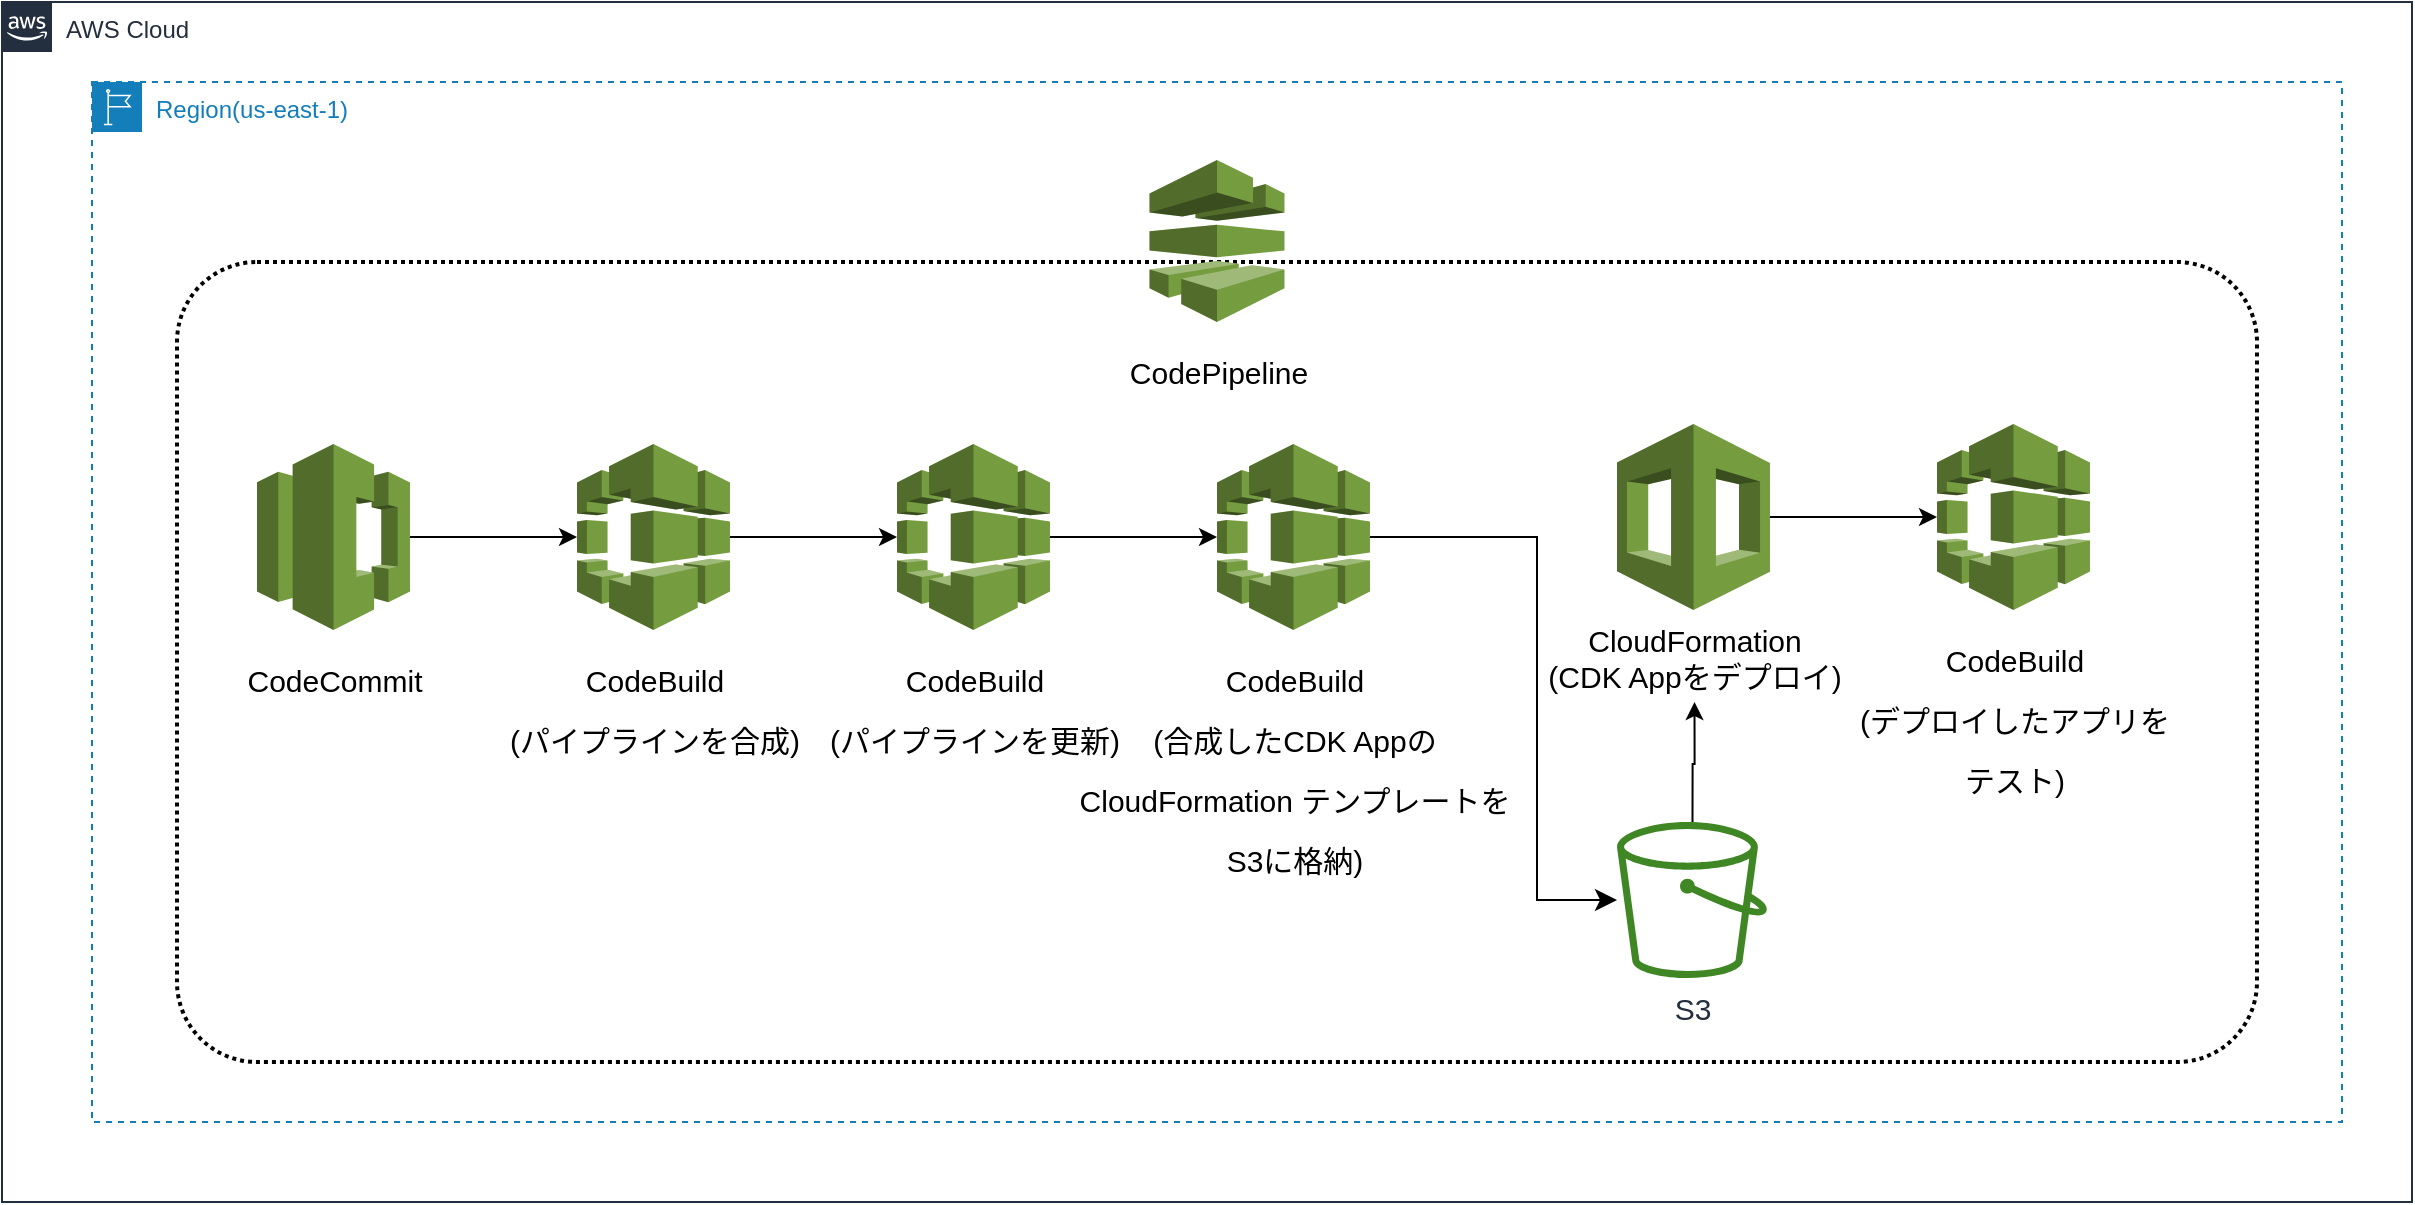 <mxfile version="22.0.8" type="google">
  <diagram id="Ht1M8jgEwFfnCIfOTk4-" name="Page-1">
    <mxGraphModel dx="1352" dy="1625" grid="1" gridSize="10" guides="1" tooltips="1" connect="1" arrows="1" fold="1" page="1" pageScale="1" pageWidth="1169" pageHeight="827" math="0" shadow="0">
      <root>
        <mxCell id="0" />
        <mxCell id="1" parent="0" />
        <mxCell id="UEzPUAAOIrF-is8g5C7q-74" value="AWS Cloud" style="points=[[0,0],[0.25,0],[0.5,0],[0.75,0],[1,0],[1,0.25],[1,0.5],[1,0.75],[1,1],[0.75,1],[0.5,1],[0.25,1],[0,1],[0,0.75],[0,0.5],[0,0.25]];outlineConnect=0;gradientColor=none;html=1;whiteSpace=wrap;fontSize=12;fontStyle=0;shape=mxgraph.aws4.group;grIcon=mxgraph.aws4.group_aws_cloud_alt;strokeColor=#232F3E;fillColor=none;verticalAlign=top;align=left;spacingLeft=30;fontColor=#232F3E;dashed=0;labelBackgroundColor=#ffffff;container=1;pointerEvents=0;collapsible=0;recursiveResize=0;" parent="1" vertex="1">
          <mxGeometry x="195" y="-160" width="1205" height="600" as="geometry" />
        </mxCell>
        <mxCell id="3tHGtT29Bu3msnip4fKE-6" value="Region(us-east-1)" style="points=[[0,0],[0.25,0],[0.5,0],[0.75,0],[1,0],[1,0.25],[1,0.5],[1,0.75],[1,1],[0.75,1],[0.5,1],[0.25,1],[0,1],[0,0.75],[0,0.5],[0,0.25]];outlineConnect=0;gradientColor=none;html=1;whiteSpace=wrap;fontSize=12;fontStyle=0;container=1;pointerEvents=0;collapsible=0;recursiveResize=0;shape=mxgraph.aws4.group;grIcon=mxgraph.aws4.group_region;strokeColor=#147EBA;fillColor=none;verticalAlign=top;align=left;spacingLeft=30;fontColor=#147EBA;dashed=1;" parent="UEzPUAAOIrF-is8g5C7q-74" vertex="1">
          <mxGeometry x="45" y="40" width="1125" height="520" as="geometry" />
        </mxCell>
        <mxCell id="3tHGtT29Bu3msnip4fKE-46" value="" style="rounded=1;arcSize=10;dashed=1;fillColor=none;gradientColor=none;dashPattern=1 1;strokeWidth=2;strokeColor=#000000;fontSize=15;fontColor=#000000;" parent="3tHGtT29Bu3msnip4fKE-6" vertex="1">
          <mxGeometry x="42.5" y="90" width="1040" height="400" as="geometry" />
        </mxCell>
        <mxCell id="3tHGtT29Bu3msnip4fKE-33" value="" style="edgeStyle=orthogonalEdgeStyle;rounded=0;orthogonalLoop=1;jettySize=auto;html=1;fontSize=15;fontColor=#000000;startArrow=none;startFill=0;" parent="3tHGtT29Bu3msnip4fKE-6" source="3tHGtT29Bu3msnip4fKE-23" target="3tHGtT29Bu3msnip4fKE-25" edge="1">
          <mxGeometry relative="1" as="geometry" />
        </mxCell>
        <mxCell id="3tHGtT29Bu3msnip4fKE-23" value="&lt;font style=&quot;font-size: 15px;&quot; color=&quot;#000000&quot;&gt;CodeCommit&lt;/font&gt;" style="outlineConnect=0;dashed=0;verticalLabelPosition=bottom;verticalAlign=top;align=center;html=1;shape=mxgraph.aws3.codecommit;fillColor=#759C3E;gradientColor=none;strokeColor=#FFB570;fontSize=25;fontColor=#FFB570;" parent="3tHGtT29Bu3msnip4fKE-6" vertex="1">
          <mxGeometry x="82.5" y="181" width="76.5" height="93" as="geometry" />
        </mxCell>
        <mxCell id="3tHGtT29Bu3msnip4fKE-34" value="" style="edgeStyle=orthogonalEdgeStyle;rounded=0;orthogonalLoop=1;jettySize=auto;html=1;fontSize=15;fontColor=#000000;startArrow=none;startFill=0;" parent="3tHGtT29Bu3msnip4fKE-6" source="3tHGtT29Bu3msnip4fKE-25" target="3tHGtT29Bu3msnip4fKE-27" edge="1">
          <mxGeometry relative="1" as="geometry" />
        </mxCell>
        <mxCell id="3tHGtT29Bu3msnip4fKE-25" value="&lt;font color=&quot;#000000&quot; style=&quot;font-size: 15px;&quot;&gt;CodeBuild&lt;br&gt;(パイプラインを合成)&lt;br&gt;&lt;/font&gt;" style="outlineConnect=0;dashed=0;verticalLabelPosition=bottom;verticalAlign=top;align=center;html=1;shape=mxgraph.aws3.codebuild;fillColor=#759C3E;gradientColor=none;strokeColor=#FFB570;fontSize=25;fontColor=#FFB570;" parent="3tHGtT29Bu3msnip4fKE-6" vertex="1">
          <mxGeometry x="242.5" y="181" width="76.5" height="93" as="geometry" />
        </mxCell>
        <mxCell id="3tHGtT29Bu3msnip4fKE-43" value="" style="edgeStyle=orthogonalEdgeStyle;rounded=0;orthogonalLoop=1;jettySize=auto;html=1;fontSize=15;fontColor=#000000;startArrow=none;startFill=0;" parent="3tHGtT29Bu3msnip4fKE-6" edge="1">
          <mxGeometry relative="1" as="geometry">
            <mxPoint x="800.25" y="370" as="sourcePoint" />
            <mxPoint x="801.25" y="310" as="targetPoint" />
            <Array as="points">
              <mxPoint x="800" y="341" />
              <mxPoint x="801" y="341" />
            </Array>
          </mxGeometry>
        </mxCell>
        <mxCell id="3tHGtT29Bu3msnip4fKE-26" value="&lt;font style=&quot;font-size: 15px;&quot;&gt;S3&lt;/font&gt;" style="sketch=0;outlineConnect=0;fontColor=#232F3E;gradientColor=none;fillColor=#3F8624;strokeColor=none;dashed=0;verticalLabelPosition=bottom;verticalAlign=top;align=center;html=1;fontSize=12;fontStyle=0;aspect=fixed;pointerEvents=1;shape=mxgraph.aws4.bucket;" parent="3tHGtT29Bu3msnip4fKE-6" vertex="1">
          <mxGeometry x="762.5" y="370" width="75" height="78" as="geometry" />
        </mxCell>
        <mxCell id="3tHGtT29Bu3msnip4fKE-35" value="" style="edgeStyle=orthogonalEdgeStyle;rounded=0;orthogonalLoop=1;jettySize=auto;html=1;fontSize=15;fontColor=#000000;startArrow=none;startFill=0;" parent="3tHGtT29Bu3msnip4fKE-6" source="3tHGtT29Bu3msnip4fKE-27" target="3tHGtT29Bu3msnip4fKE-29" edge="1">
          <mxGeometry relative="1" as="geometry" />
        </mxCell>
        <mxCell id="3tHGtT29Bu3msnip4fKE-27" value="&lt;font color=&quot;#000000&quot; style=&quot;font-size: 15px;&quot;&gt;CodeBuild&lt;br&gt;(パイプラインを更新)&lt;br&gt;&lt;/font&gt;" style="outlineConnect=0;dashed=0;verticalLabelPosition=bottom;verticalAlign=top;align=center;html=1;shape=mxgraph.aws3.codebuild;fillColor=#759C3E;gradientColor=none;strokeColor=#FFB570;fontSize=25;fontColor=#FFB570;" parent="3tHGtT29Bu3msnip4fKE-6" vertex="1">
          <mxGeometry x="402.5" y="181" width="76.5" height="93" as="geometry" />
        </mxCell>
        <mxCell id="3tHGtT29Bu3msnip4fKE-29" value="&lt;font color=&quot;#000000&quot; style=&quot;font-size: 15px;&quot;&gt;CodeBuild&lt;br&gt;(合成したCDK Appの&lt;br&gt;CloudFormation テンプレートを&lt;br&gt;S3に格納)&lt;br&gt;&lt;/font&gt;" style="outlineConnect=0;dashed=0;verticalLabelPosition=bottom;verticalAlign=top;align=center;html=1;shape=mxgraph.aws3.codebuild;fillColor=#759C3E;gradientColor=none;strokeColor=#FFB570;fontSize=25;fontColor=#FFB570;" parent="3tHGtT29Bu3msnip4fKE-6" vertex="1">
          <mxGeometry x="562.5" y="181" width="76.5" height="93" as="geometry" />
        </mxCell>
        <mxCell id="3tHGtT29Bu3msnip4fKE-32" value="&lt;font color=&quot;#000000&quot; style=&quot;font-size: 15px;&quot;&gt;CodeBuild&lt;br&gt;(デプロイしたアプリを&lt;br&gt;テスト)&lt;br&gt;&lt;/font&gt;" style="outlineConnect=0;dashed=0;verticalLabelPosition=bottom;verticalAlign=top;align=center;html=1;shape=mxgraph.aws3.codebuild;fillColor=#759C3E;gradientColor=none;strokeColor=#FFB570;fontSize=25;fontColor=#FFB570;" parent="3tHGtT29Bu3msnip4fKE-6" vertex="1">
          <mxGeometry x="922.5" y="171" width="76.5" height="93" as="geometry" />
        </mxCell>
        <mxCell id="3tHGtT29Bu3msnip4fKE-47" value="" style="edgeStyle=orthogonalEdgeStyle;rounded=0;orthogonalLoop=1;jettySize=auto;html=1;fontSize=15;fontColor=#000000;startArrow=none;startFill=0;" parent="3tHGtT29Bu3msnip4fKE-6" source="3tHGtT29Bu3msnip4fKE-38" target="3tHGtT29Bu3msnip4fKE-32" edge="1">
          <mxGeometry relative="1" as="geometry" />
        </mxCell>
        <mxCell id="3tHGtT29Bu3msnip4fKE-38" value="CloudFormation&lt;br&gt;(CDK Appをデプロイ)" style="outlineConnect=0;dashed=0;verticalLabelPosition=bottom;verticalAlign=top;align=center;html=1;shape=mxgraph.aws3.cloudformation;fillColor=#759C3E;gradientColor=none;strokeColor=#FFB570;fontSize=15;fontColor=#000000;" parent="3tHGtT29Bu3msnip4fKE-6" vertex="1">
          <mxGeometry x="762.5" y="171" width="76.5" height="93" as="geometry" />
        </mxCell>
        <mxCell id="3tHGtT29Bu3msnip4fKE-41" value="" style="edgeStyle=elbowEdgeStyle;elbow=horizontal;endArrow=classic;html=1;curved=0;rounded=0;endSize=8;startSize=8;fontSize=15;fontColor=#000000;exitX=1;exitY=0.5;exitDx=0;exitDy=0;exitPerimeter=0;" parent="3tHGtT29Bu3msnip4fKE-6" source="3tHGtT29Bu3msnip4fKE-29" target="3tHGtT29Bu3msnip4fKE-26" edge="1">
          <mxGeometry width="50" height="50" relative="1" as="geometry">
            <mxPoint x="672.5" y="470" as="sourcePoint" />
            <mxPoint x="722.5" y="420" as="targetPoint" />
            <Array as="points">
              <mxPoint x="722.5" y="320" />
            </Array>
          </mxGeometry>
        </mxCell>
        <mxCell id="3tHGtT29Bu3msnip4fKE-22" value="&lt;font color=&quot;#000000&quot; style=&quot;font-size: 15px;&quot;&gt;CodePipeline&lt;/font&gt;" style="outlineConnect=0;dashed=0;verticalLabelPosition=bottom;verticalAlign=top;align=center;html=1;shape=mxgraph.aws3.codepipeline;fillColor=#759C3E;gradientColor=none;strokeColor=#FFB570;fontSize=25;fontColor=#FFB570;" parent="3tHGtT29Bu3msnip4fKE-6" vertex="1">
          <mxGeometry x="528.75" y="39" width="67.5" height="81" as="geometry" />
        </mxCell>
      </root>
    </mxGraphModel>
  </diagram>
</mxfile>
